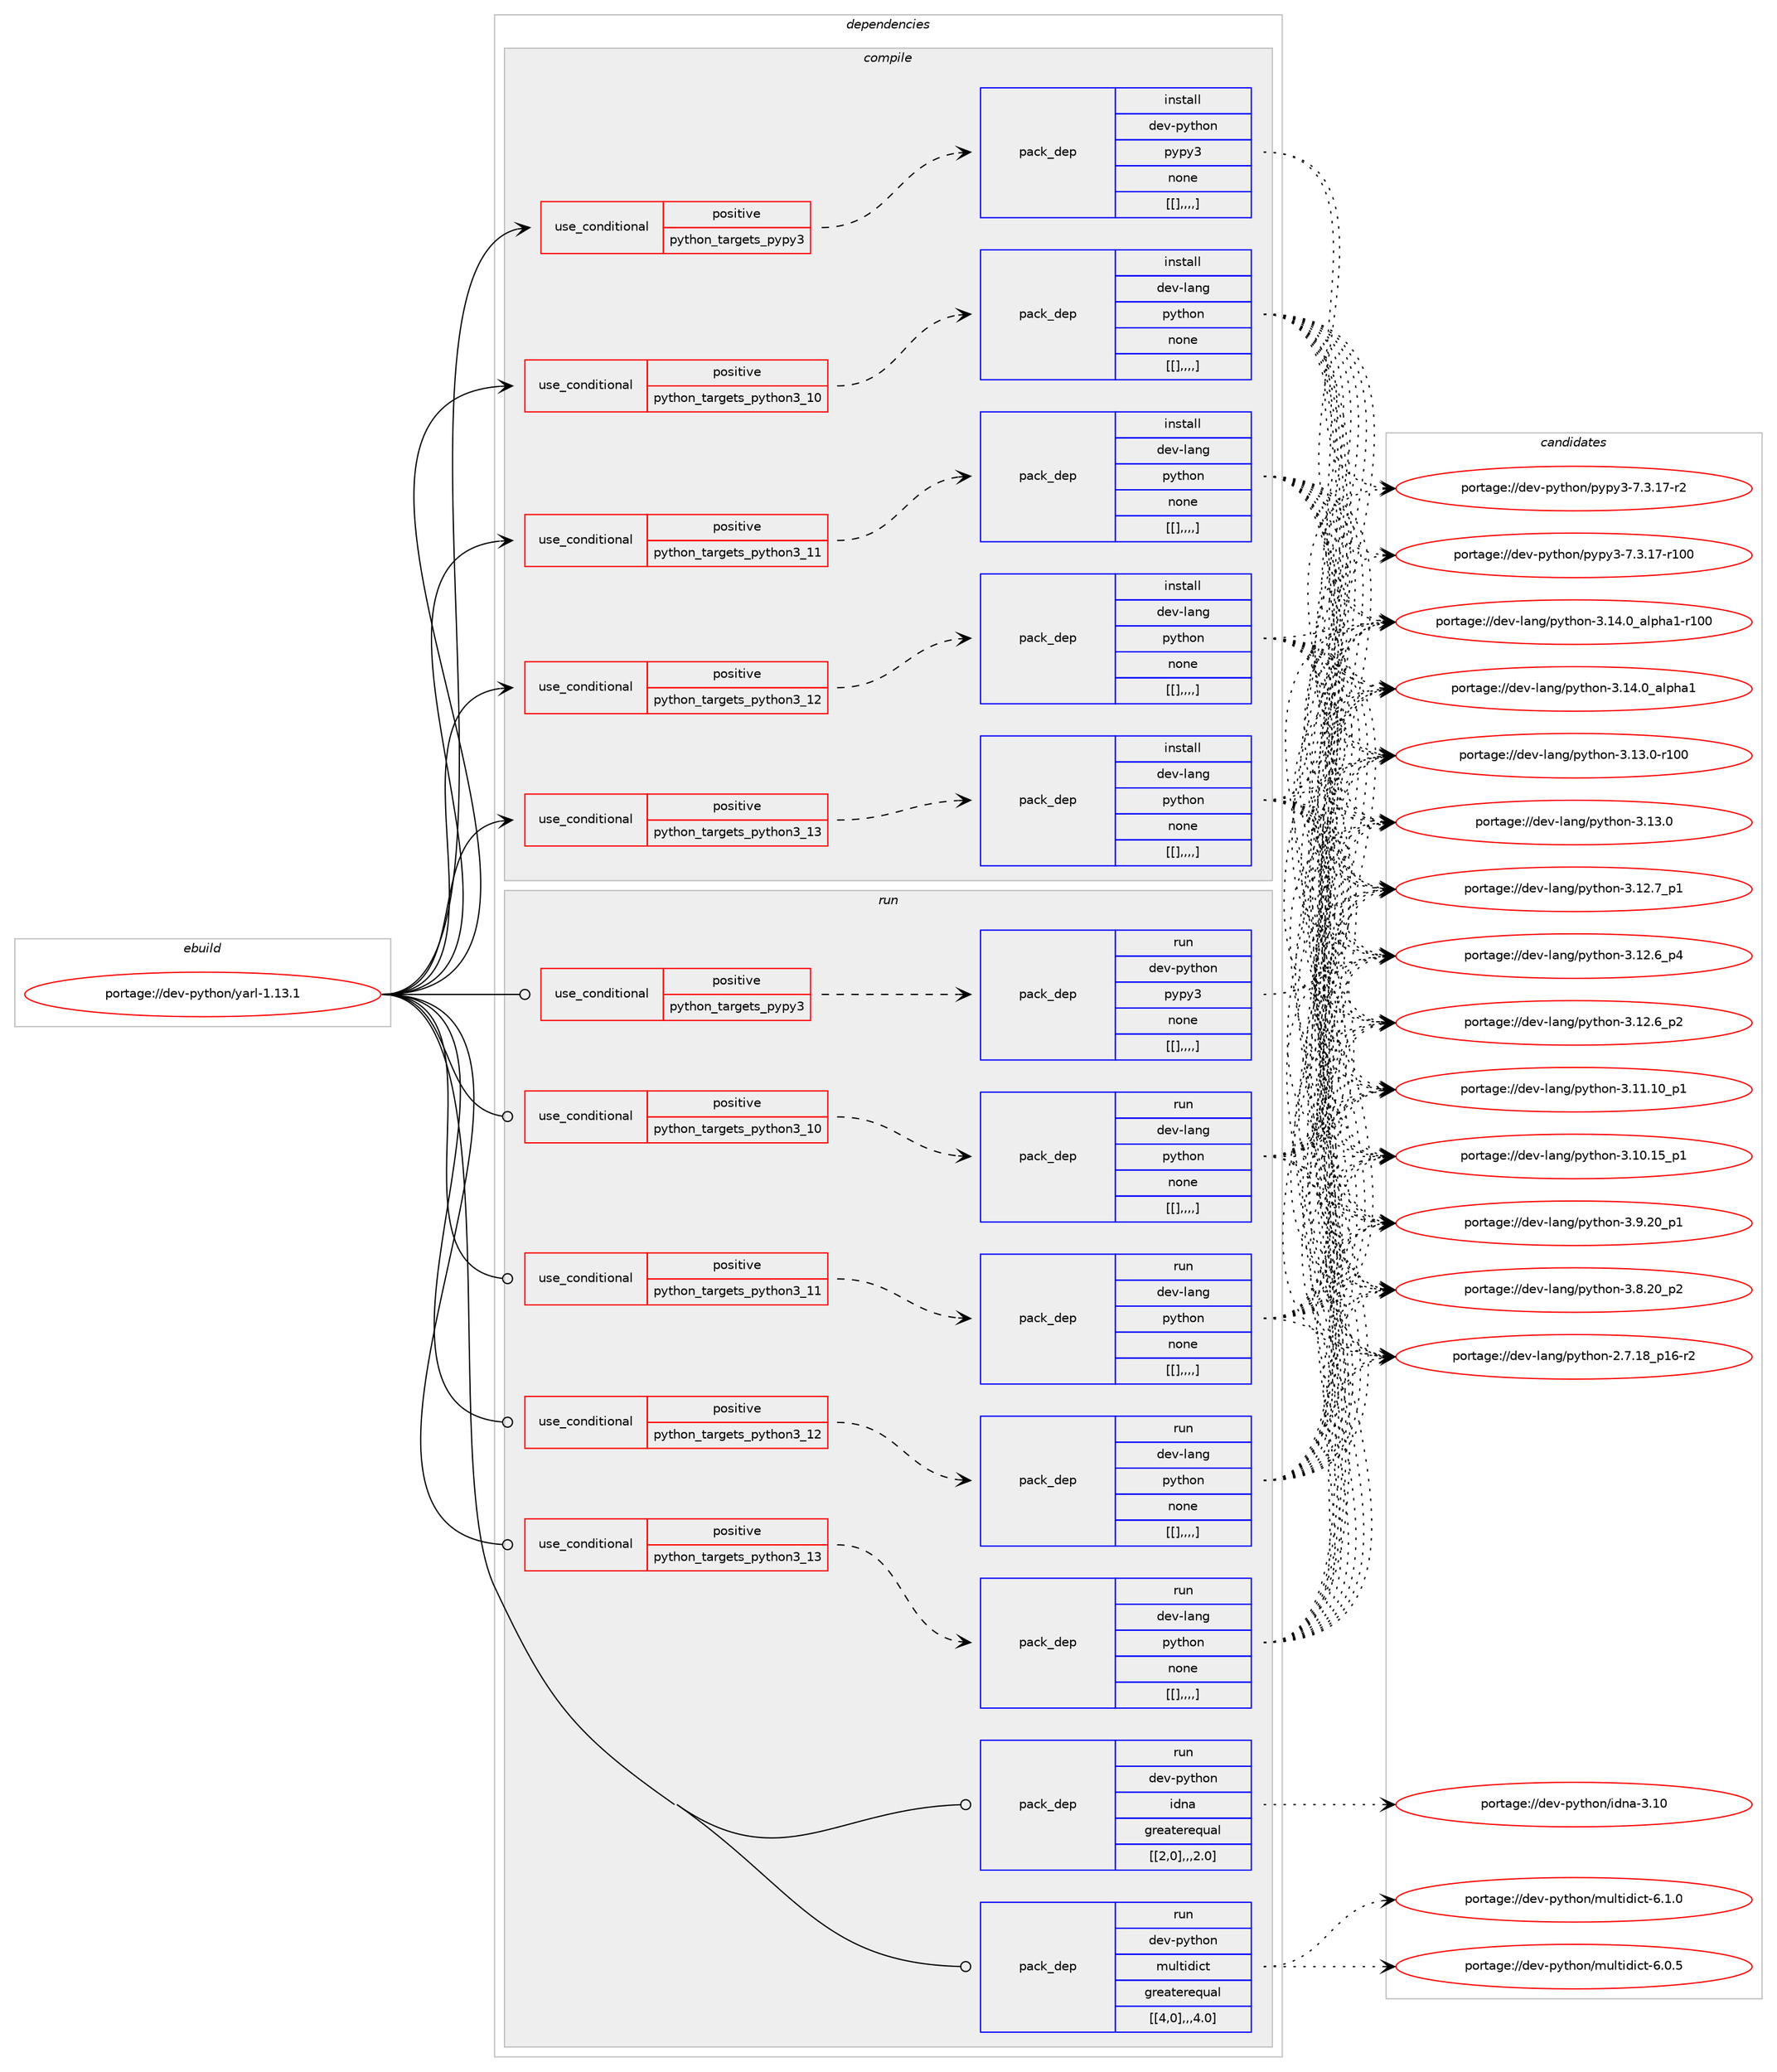 digraph prolog {

# *************
# Graph options
# *************

newrank=true;
concentrate=true;
compound=true;
graph [rankdir=LR,fontname=Helvetica,fontsize=10,ranksep=1.5];#, ranksep=2.5, nodesep=0.2];
edge  [arrowhead=vee];
node  [fontname=Helvetica,fontsize=10];

# **********
# The ebuild
# **********

subgraph cluster_leftcol {
color=gray;
label=<<i>ebuild</i>>;
id [label="portage://dev-python/yarl-1.13.1", color=red, width=4, href="../dev-python/yarl-1.13.1.svg"];
}

# ****************
# The dependencies
# ****************

subgraph cluster_midcol {
color=gray;
label=<<i>dependencies</i>>;
subgraph cluster_compile {
fillcolor="#eeeeee";
style=filled;
label=<<i>compile</i>>;
subgraph cond44411 {
dependency175422 [label=<<TABLE BORDER="0" CELLBORDER="1" CELLSPACING="0" CELLPADDING="4"><TR><TD ROWSPAN="3" CELLPADDING="10">use_conditional</TD></TR><TR><TD>positive</TD></TR><TR><TD>python_targets_pypy3</TD></TR></TABLE>>, shape=none, color=red];
subgraph pack129682 {
dependency175461 [label=<<TABLE BORDER="0" CELLBORDER="1" CELLSPACING="0" CELLPADDING="4" WIDTH="220"><TR><TD ROWSPAN="6" CELLPADDING="30">pack_dep</TD></TR><TR><TD WIDTH="110">install</TD></TR><TR><TD>dev-python</TD></TR><TR><TD>pypy3</TD></TR><TR><TD>none</TD></TR><TR><TD>[[],,,,]</TD></TR></TABLE>>, shape=none, color=blue];
}
dependency175422:e -> dependency175461:w [weight=20,style="dashed",arrowhead="vee"];
}
id:e -> dependency175422:w [weight=20,style="solid",arrowhead="vee"];
subgraph cond44459 {
dependency175512 [label=<<TABLE BORDER="0" CELLBORDER="1" CELLSPACING="0" CELLPADDING="4"><TR><TD ROWSPAN="3" CELLPADDING="10">use_conditional</TD></TR><TR><TD>positive</TD></TR><TR><TD>python_targets_python3_10</TD></TR></TABLE>>, shape=none, color=red];
subgraph pack129728 {
dependency175554 [label=<<TABLE BORDER="0" CELLBORDER="1" CELLSPACING="0" CELLPADDING="4" WIDTH="220"><TR><TD ROWSPAN="6" CELLPADDING="30">pack_dep</TD></TR><TR><TD WIDTH="110">install</TD></TR><TR><TD>dev-lang</TD></TR><TR><TD>python</TD></TR><TR><TD>none</TD></TR><TR><TD>[[],,,,]</TD></TR></TABLE>>, shape=none, color=blue];
}
dependency175512:e -> dependency175554:w [weight=20,style="dashed",arrowhead="vee"];
}
id:e -> dependency175512:w [weight=20,style="solid",arrowhead="vee"];
subgraph cond44486 {
dependency175578 [label=<<TABLE BORDER="0" CELLBORDER="1" CELLSPACING="0" CELLPADDING="4"><TR><TD ROWSPAN="3" CELLPADDING="10">use_conditional</TD></TR><TR><TD>positive</TD></TR><TR><TD>python_targets_python3_11</TD></TR></TABLE>>, shape=none, color=red];
subgraph pack129753 {
dependency175580 [label=<<TABLE BORDER="0" CELLBORDER="1" CELLSPACING="0" CELLPADDING="4" WIDTH="220"><TR><TD ROWSPAN="6" CELLPADDING="30">pack_dep</TD></TR><TR><TD WIDTH="110">install</TD></TR><TR><TD>dev-lang</TD></TR><TR><TD>python</TD></TR><TR><TD>none</TD></TR><TR><TD>[[],,,,]</TD></TR></TABLE>>, shape=none, color=blue];
}
dependency175578:e -> dependency175580:w [weight=20,style="dashed",arrowhead="vee"];
}
id:e -> dependency175578:w [weight=20,style="solid",arrowhead="vee"];
subgraph cond44494 {
dependency175616 [label=<<TABLE BORDER="0" CELLBORDER="1" CELLSPACING="0" CELLPADDING="4"><TR><TD ROWSPAN="3" CELLPADDING="10">use_conditional</TD></TR><TR><TD>positive</TD></TR><TR><TD>python_targets_python3_12</TD></TR></TABLE>>, shape=none, color=red];
subgraph pack129803 {
dependency175692 [label=<<TABLE BORDER="0" CELLBORDER="1" CELLSPACING="0" CELLPADDING="4" WIDTH="220"><TR><TD ROWSPAN="6" CELLPADDING="30">pack_dep</TD></TR><TR><TD WIDTH="110">install</TD></TR><TR><TD>dev-lang</TD></TR><TR><TD>python</TD></TR><TR><TD>none</TD></TR><TR><TD>[[],,,,]</TD></TR></TABLE>>, shape=none, color=blue];
}
dependency175616:e -> dependency175692:w [weight=20,style="dashed",arrowhead="vee"];
}
id:e -> dependency175616:w [weight=20,style="solid",arrowhead="vee"];
subgraph cond44540 {
dependency175725 [label=<<TABLE BORDER="0" CELLBORDER="1" CELLSPACING="0" CELLPADDING="4"><TR><TD ROWSPAN="3" CELLPADDING="10">use_conditional</TD></TR><TR><TD>positive</TD></TR><TR><TD>python_targets_python3_13</TD></TR></TABLE>>, shape=none, color=red];
subgraph pack129861 {
dependency175769 [label=<<TABLE BORDER="0" CELLBORDER="1" CELLSPACING="0" CELLPADDING="4" WIDTH="220"><TR><TD ROWSPAN="6" CELLPADDING="30">pack_dep</TD></TR><TR><TD WIDTH="110">install</TD></TR><TR><TD>dev-lang</TD></TR><TR><TD>python</TD></TR><TR><TD>none</TD></TR><TR><TD>[[],,,,]</TD></TR></TABLE>>, shape=none, color=blue];
}
dependency175725:e -> dependency175769:w [weight=20,style="dashed",arrowhead="vee"];
}
id:e -> dependency175725:w [weight=20,style="solid",arrowhead="vee"];
}
subgraph cluster_compileandrun {
fillcolor="#eeeeee";
style=filled;
label=<<i>compile and run</i>>;
}
subgraph cluster_run {
fillcolor="#eeeeee";
style=filled;
label=<<i>run</i>>;
subgraph cond44576 {
dependency175808 [label=<<TABLE BORDER="0" CELLBORDER="1" CELLSPACING="0" CELLPADDING="4"><TR><TD ROWSPAN="3" CELLPADDING="10">use_conditional</TD></TR><TR><TD>positive</TD></TR><TR><TD>python_targets_pypy3</TD></TR></TABLE>>, shape=none, color=red];
subgraph pack129899 {
dependency175956 [label=<<TABLE BORDER="0" CELLBORDER="1" CELLSPACING="0" CELLPADDING="4" WIDTH="220"><TR><TD ROWSPAN="6" CELLPADDING="30">pack_dep</TD></TR><TR><TD WIDTH="110">run</TD></TR><TR><TD>dev-python</TD></TR><TR><TD>pypy3</TD></TR><TR><TD>none</TD></TR><TR><TD>[[],,,,]</TD></TR></TABLE>>, shape=none, color=blue];
}
dependency175808:e -> dependency175956:w [weight=20,style="dashed",arrowhead="vee"];
}
id:e -> dependency175808:w [weight=20,style="solid",arrowhead="odot"];
subgraph cond44653 {
dependency175960 [label=<<TABLE BORDER="0" CELLBORDER="1" CELLSPACING="0" CELLPADDING="4"><TR><TD ROWSPAN="3" CELLPADDING="10">use_conditional</TD></TR><TR><TD>positive</TD></TR><TR><TD>python_targets_python3_10</TD></TR></TABLE>>, shape=none, color=red];
subgraph pack129961 {
dependency175966 [label=<<TABLE BORDER="0" CELLBORDER="1" CELLSPACING="0" CELLPADDING="4" WIDTH="220"><TR><TD ROWSPAN="6" CELLPADDING="30">pack_dep</TD></TR><TR><TD WIDTH="110">run</TD></TR><TR><TD>dev-lang</TD></TR><TR><TD>python</TD></TR><TR><TD>none</TD></TR><TR><TD>[[],,,,]</TD></TR></TABLE>>, shape=none, color=blue];
}
dependency175960:e -> dependency175966:w [weight=20,style="dashed",arrowhead="vee"];
}
id:e -> dependency175960:w [weight=20,style="solid",arrowhead="odot"];
subgraph cond44667 {
dependency175992 [label=<<TABLE BORDER="0" CELLBORDER="1" CELLSPACING="0" CELLPADDING="4"><TR><TD ROWSPAN="3" CELLPADDING="10">use_conditional</TD></TR><TR><TD>positive</TD></TR><TR><TD>python_targets_python3_11</TD></TR></TABLE>>, shape=none, color=red];
subgraph pack129991 {
dependency176016 [label=<<TABLE BORDER="0" CELLBORDER="1" CELLSPACING="0" CELLPADDING="4" WIDTH="220"><TR><TD ROWSPAN="6" CELLPADDING="30">pack_dep</TD></TR><TR><TD WIDTH="110">run</TD></TR><TR><TD>dev-lang</TD></TR><TR><TD>python</TD></TR><TR><TD>none</TD></TR><TR><TD>[[],,,,]</TD></TR></TABLE>>, shape=none, color=blue];
}
dependency175992:e -> dependency176016:w [weight=20,style="dashed",arrowhead="vee"];
}
id:e -> dependency175992:w [weight=20,style="solid",arrowhead="odot"];
subgraph cond44710 {
dependency176108 [label=<<TABLE BORDER="0" CELLBORDER="1" CELLSPACING="0" CELLPADDING="4"><TR><TD ROWSPAN="3" CELLPADDING="10">use_conditional</TD></TR><TR><TD>positive</TD></TR><TR><TD>python_targets_python3_12</TD></TR></TABLE>>, shape=none, color=red];
subgraph pack130063 {
dependency176126 [label=<<TABLE BORDER="0" CELLBORDER="1" CELLSPACING="0" CELLPADDING="4" WIDTH="220"><TR><TD ROWSPAN="6" CELLPADDING="30">pack_dep</TD></TR><TR><TD WIDTH="110">run</TD></TR><TR><TD>dev-lang</TD></TR><TR><TD>python</TD></TR><TR><TD>none</TD></TR><TR><TD>[[],,,,]</TD></TR></TABLE>>, shape=none, color=blue];
}
dependency176108:e -> dependency176126:w [weight=20,style="dashed",arrowhead="vee"];
}
id:e -> dependency176108:w [weight=20,style="solid",arrowhead="odot"];
subgraph cond44726 {
dependency176135 [label=<<TABLE BORDER="0" CELLBORDER="1" CELLSPACING="0" CELLPADDING="4"><TR><TD ROWSPAN="3" CELLPADDING="10">use_conditional</TD></TR><TR><TD>positive</TD></TR><TR><TD>python_targets_python3_13</TD></TR></TABLE>>, shape=none, color=red];
subgraph pack130080 {
dependency176172 [label=<<TABLE BORDER="0" CELLBORDER="1" CELLSPACING="0" CELLPADDING="4" WIDTH="220"><TR><TD ROWSPAN="6" CELLPADDING="30">pack_dep</TD></TR><TR><TD WIDTH="110">run</TD></TR><TR><TD>dev-lang</TD></TR><TR><TD>python</TD></TR><TR><TD>none</TD></TR><TR><TD>[[],,,,]</TD></TR></TABLE>>, shape=none, color=blue];
}
dependency176135:e -> dependency176172:w [weight=20,style="dashed",arrowhead="vee"];
}
id:e -> dependency176135:w [weight=20,style="solid",arrowhead="odot"];
subgraph pack130106 {
dependency176225 [label=<<TABLE BORDER="0" CELLBORDER="1" CELLSPACING="0" CELLPADDING="4" WIDTH="220"><TR><TD ROWSPAN="6" CELLPADDING="30">pack_dep</TD></TR><TR><TD WIDTH="110">run</TD></TR><TR><TD>dev-python</TD></TR><TR><TD>idna</TD></TR><TR><TD>greaterequal</TD></TR><TR><TD>[[2,0],,,2.0]</TD></TR></TABLE>>, shape=none, color=blue];
}
id:e -> dependency176225:w [weight=20,style="solid",arrowhead="odot"];
subgraph pack130149 {
dependency176247 [label=<<TABLE BORDER="0" CELLBORDER="1" CELLSPACING="0" CELLPADDING="4" WIDTH="220"><TR><TD ROWSPAN="6" CELLPADDING="30">pack_dep</TD></TR><TR><TD WIDTH="110">run</TD></TR><TR><TD>dev-python</TD></TR><TR><TD>multidict</TD></TR><TR><TD>greaterequal</TD></TR><TR><TD>[[4,0],,,4.0]</TD></TR></TABLE>>, shape=none, color=blue];
}
id:e -> dependency176247:w [weight=20,style="solid",arrowhead="odot"];
}
}

# **************
# The candidates
# **************

subgraph cluster_choices {
rank=same;
color=gray;
label=<<i>candidates</i>>;

subgraph choice129882 {
color=black;
nodesep=1;
choice100101118451121211161041111104711212111212151455546514649554511450 [label="portage://dev-python/pypy3-7.3.17-r2", color=red, width=4,href="../dev-python/pypy3-7.3.17-r2.svg"];
choice1001011184511212111610411111047112121112121514555465146495545114494848 [label="portage://dev-python/pypy3-7.3.17-r100", color=red, width=4,href="../dev-python/pypy3-7.3.17-r100.svg"];
dependency175461:e -> choice100101118451121211161041111104711212111212151455546514649554511450:w [style=dotted,weight="100"];
dependency175461:e -> choice1001011184511212111610411111047112121112121514555465146495545114494848:w [style=dotted,weight="100"];
}
subgraph choice129884 {
color=black;
nodesep=1;
choice100101118451089711010347112121116104111110455146495246489597108112104974945114494848 [label="portage://dev-lang/python-3.14.0_alpha1-r100", color=red, width=4,href="../dev-lang/python-3.14.0_alpha1-r100.svg"];
choice1001011184510897110103471121211161041111104551464952464895971081121049749 [label="portage://dev-lang/python-3.14.0_alpha1", color=red, width=4,href="../dev-lang/python-3.14.0_alpha1.svg"];
choice1001011184510897110103471121211161041111104551464951464845114494848 [label="portage://dev-lang/python-3.13.0-r100", color=red, width=4,href="../dev-lang/python-3.13.0-r100.svg"];
choice10010111845108971101034711212111610411111045514649514648 [label="portage://dev-lang/python-3.13.0", color=red, width=4,href="../dev-lang/python-3.13.0.svg"];
choice100101118451089711010347112121116104111110455146495046559511249 [label="portage://dev-lang/python-3.12.7_p1", color=red, width=4,href="../dev-lang/python-3.12.7_p1.svg"];
choice100101118451089711010347112121116104111110455146495046549511252 [label="portage://dev-lang/python-3.12.6_p4", color=red, width=4,href="../dev-lang/python-3.12.6_p4.svg"];
choice100101118451089711010347112121116104111110455146495046549511250 [label="portage://dev-lang/python-3.12.6_p2", color=red, width=4,href="../dev-lang/python-3.12.6_p2.svg"];
choice10010111845108971101034711212111610411111045514649494649489511249 [label="portage://dev-lang/python-3.11.10_p1", color=red, width=4,href="../dev-lang/python-3.11.10_p1.svg"];
choice10010111845108971101034711212111610411111045514649484649539511249 [label="portage://dev-lang/python-3.10.15_p1", color=red, width=4,href="../dev-lang/python-3.10.15_p1.svg"];
choice100101118451089711010347112121116104111110455146574650489511249 [label="portage://dev-lang/python-3.9.20_p1", color=red, width=4,href="../dev-lang/python-3.9.20_p1.svg"];
choice100101118451089711010347112121116104111110455146564650489511250 [label="portage://dev-lang/python-3.8.20_p2", color=red, width=4,href="../dev-lang/python-3.8.20_p2.svg"];
choice100101118451089711010347112121116104111110455046554649569511249544511450 [label="portage://dev-lang/python-2.7.18_p16-r2", color=red, width=4,href="../dev-lang/python-2.7.18_p16-r2.svg"];
dependency175554:e -> choice100101118451089711010347112121116104111110455146495246489597108112104974945114494848:w [style=dotted,weight="100"];
dependency175554:e -> choice1001011184510897110103471121211161041111104551464952464895971081121049749:w [style=dotted,weight="100"];
dependency175554:e -> choice1001011184510897110103471121211161041111104551464951464845114494848:w [style=dotted,weight="100"];
dependency175554:e -> choice10010111845108971101034711212111610411111045514649514648:w [style=dotted,weight="100"];
dependency175554:e -> choice100101118451089711010347112121116104111110455146495046559511249:w [style=dotted,weight="100"];
dependency175554:e -> choice100101118451089711010347112121116104111110455146495046549511252:w [style=dotted,weight="100"];
dependency175554:e -> choice100101118451089711010347112121116104111110455146495046549511250:w [style=dotted,weight="100"];
dependency175554:e -> choice10010111845108971101034711212111610411111045514649494649489511249:w [style=dotted,weight="100"];
dependency175554:e -> choice10010111845108971101034711212111610411111045514649484649539511249:w [style=dotted,weight="100"];
dependency175554:e -> choice100101118451089711010347112121116104111110455146574650489511249:w [style=dotted,weight="100"];
dependency175554:e -> choice100101118451089711010347112121116104111110455146564650489511250:w [style=dotted,weight="100"];
dependency175554:e -> choice100101118451089711010347112121116104111110455046554649569511249544511450:w [style=dotted,weight="100"];
}
subgraph choice129901 {
color=black;
nodesep=1;
choice100101118451089711010347112121116104111110455146495246489597108112104974945114494848 [label="portage://dev-lang/python-3.14.0_alpha1-r100", color=red, width=4,href="../dev-lang/python-3.14.0_alpha1-r100.svg"];
choice1001011184510897110103471121211161041111104551464952464895971081121049749 [label="portage://dev-lang/python-3.14.0_alpha1", color=red, width=4,href="../dev-lang/python-3.14.0_alpha1.svg"];
choice1001011184510897110103471121211161041111104551464951464845114494848 [label="portage://dev-lang/python-3.13.0-r100", color=red, width=4,href="../dev-lang/python-3.13.0-r100.svg"];
choice10010111845108971101034711212111610411111045514649514648 [label="portage://dev-lang/python-3.13.0", color=red, width=4,href="../dev-lang/python-3.13.0.svg"];
choice100101118451089711010347112121116104111110455146495046559511249 [label="portage://dev-lang/python-3.12.7_p1", color=red, width=4,href="../dev-lang/python-3.12.7_p1.svg"];
choice100101118451089711010347112121116104111110455146495046549511252 [label="portage://dev-lang/python-3.12.6_p4", color=red, width=4,href="../dev-lang/python-3.12.6_p4.svg"];
choice100101118451089711010347112121116104111110455146495046549511250 [label="portage://dev-lang/python-3.12.6_p2", color=red, width=4,href="../dev-lang/python-3.12.6_p2.svg"];
choice10010111845108971101034711212111610411111045514649494649489511249 [label="portage://dev-lang/python-3.11.10_p1", color=red, width=4,href="../dev-lang/python-3.11.10_p1.svg"];
choice10010111845108971101034711212111610411111045514649484649539511249 [label="portage://dev-lang/python-3.10.15_p1", color=red, width=4,href="../dev-lang/python-3.10.15_p1.svg"];
choice100101118451089711010347112121116104111110455146574650489511249 [label="portage://dev-lang/python-3.9.20_p1", color=red, width=4,href="../dev-lang/python-3.9.20_p1.svg"];
choice100101118451089711010347112121116104111110455146564650489511250 [label="portage://dev-lang/python-3.8.20_p2", color=red, width=4,href="../dev-lang/python-3.8.20_p2.svg"];
choice100101118451089711010347112121116104111110455046554649569511249544511450 [label="portage://dev-lang/python-2.7.18_p16-r2", color=red, width=4,href="../dev-lang/python-2.7.18_p16-r2.svg"];
dependency175580:e -> choice100101118451089711010347112121116104111110455146495246489597108112104974945114494848:w [style=dotted,weight="100"];
dependency175580:e -> choice1001011184510897110103471121211161041111104551464952464895971081121049749:w [style=dotted,weight="100"];
dependency175580:e -> choice1001011184510897110103471121211161041111104551464951464845114494848:w [style=dotted,weight="100"];
dependency175580:e -> choice10010111845108971101034711212111610411111045514649514648:w [style=dotted,weight="100"];
dependency175580:e -> choice100101118451089711010347112121116104111110455146495046559511249:w [style=dotted,weight="100"];
dependency175580:e -> choice100101118451089711010347112121116104111110455146495046549511252:w [style=dotted,weight="100"];
dependency175580:e -> choice100101118451089711010347112121116104111110455146495046549511250:w [style=dotted,weight="100"];
dependency175580:e -> choice10010111845108971101034711212111610411111045514649494649489511249:w [style=dotted,weight="100"];
dependency175580:e -> choice10010111845108971101034711212111610411111045514649484649539511249:w [style=dotted,weight="100"];
dependency175580:e -> choice100101118451089711010347112121116104111110455146574650489511249:w [style=dotted,weight="100"];
dependency175580:e -> choice100101118451089711010347112121116104111110455146564650489511250:w [style=dotted,weight="100"];
dependency175580:e -> choice100101118451089711010347112121116104111110455046554649569511249544511450:w [style=dotted,weight="100"];
}
subgraph choice129962 {
color=black;
nodesep=1;
choice100101118451089711010347112121116104111110455146495246489597108112104974945114494848 [label="portage://dev-lang/python-3.14.0_alpha1-r100", color=red, width=4,href="../dev-lang/python-3.14.0_alpha1-r100.svg"];
choice1001011184510897110103471121211161041111104551464952464895971081121049749 [label="portage://dev-lang/python-3.14.0_alpha1", color=red, width=4,href="../dev-lang/python-3.14.0_alpha1.svg"];
choice1001011184510897110103471121211161041111104551464951464845114494848 [label="portage://dev-lang/python-3.13.0-r100", color=red, width=4,href="../dev-lang/python-3.13.0-r100.svg"];
choice10010111845108971101034711212111610411111045514649514648 [label="portage://dev-lang/python-3.13.0", color=red, width=4,href="../dev-lang/python-3.13.0.svg"];
choice100101118451089711010347112121116104111110455146495046559511249 [label="portage://dev-lang/python-3.12.7_p1", color=red, width=4,href="../dev-lang/python-3.12.7_p1.svg"];
choice100101118451089711010347112121116104111110455146495046549511252 [label="portage://dev-lang/python-3.12.6_p4", color=red, width=4,href="../dev-lang/python-3.12.6_p4.svg"];
choice100101118451089711010347112121116104111110455146495046549511250 [label="portage://dev-lang/python-3.12.6_p2", color=red, width=4,href="../dev-lang/python-3.12.6_p2.svg"];
choice10010111845108971101034711212111610411111045514649494649489511249 [label="portage://dev-lang/python-3.11.10_p1", color=red, width=4,href="../dev-lang/python-3.11.10_p1.svg"];
choice10010111845108971101034711212111610411111045514649484649539511249 [label="portage://dev-lang/python-3.10.15_p1", color=red, width=4,href="../dev-lang/python-3.10.15_p1.svg"];
choice100101118451089711010347112121116104111110455146574650489511249 [label="portage://dev-lang/python-3.9.20_p1", color=red, width=4,href="../dev-lang/python-3.9.20_p1.svg"];
choice100101118451089711010347112121116104111110455146564650489511250 [label="portage://dev-lang/python-3.8.20_p2", color=red, width=4,href="../dev-lang/python-3.8.20_p2.svg"];
choice100101118451089711010347112121116104111110455046554649569511249544511450 [label="portage://dev-lang/python-2.7.18_p16-r2", color=red, width=4,href="../dev-lang/python-2.7.18_p16-r2.svg"];
dependency175692:e -> choice100101118451089711010347112121116104111110455146495246489597108112104974945114494848:w [style=dotted,weight="100"];
dependency175692:e -> choice1001011184510897110103471121211161041111104551464952464895971081121049749:w [style=dotted,weight="100"];
dependency175692:e -> choice1001011184510897110103471121211161041111104551464951464845114494848:w [style=dotted,weight="100"];
dependency175692:e -> choice10010111845108971101034711212111610411111045514649514648:w [style=dotted,weight="100"];
dependency175692:e -> choice100101118451089711010347112121116104111110455146495046559511249:w [style=dotted,weight="100"];
dependency175692:e -> choice100101118451089711010347112121116104111110455146495046549511252:w [style=dotted,weight="100"];
dependency175692:e -> choice100101118451089711010347112121116104111110455146495046549511250:w [style=dotted,weight="100"];
dependency175692:e -> choice10010111845108971101034711212111610411111045514649494649489511249:w [style=dotted,weight="100"];
dependency175692:e -> choice10010111845108971101034711212111610411111045514649484649539511249:w [style=dotted,weight="100"];
dependency175692:e -> choice100101118451089711010347112121116104111110455146574650489511249:w [style=dotted,weight="100"];
dependency175692:e -> choice100101118451089711010347112121116104111110455146564650489511250:w [style=dotted,weight="100"];
dependency175692:e -> choice100101118451089711010347112121116104111110455046554649569511249544511450:w [style=dotted,weight="100"];
}
subgraph choice130001 {
color=black;
nodesep=1;
choice100101118451089711010347112121116104111110455146495246489597108112104974945114494848 [label="portage://dev-lang/python-3.14.0_alpha1-r100", color=red, width=4,href="../dev-lang/python-3.14.0_alpha1-r100.svg"];
choice1001011184510897110103471121211161041111104551464952464895971081121049749 [label="portage://dev-lang/python-3.14.0_alpha1", color=red, width=4,href="../dev-lang/python-3.14.0_alpha1.svg"];
choice1001011184510897110103471121211161041111104551464951464845114494848 [label="portage://dev-lang/python-3.13.0-r100", color=red, width=4,href="../dev-lang/python-3.13.0-r100.svg"];
choice10010111845108971101034711212111610411111045514649514648 [label="portage://dev-lang/python-3.13.0", color=red, width=4,href="../dev-lang/python-3.13.0.svg"];
choice100101118451089711010347112121116104111110455146495046559511249 [label="portage://dev-lang/python-3.12.7_p1", color=red, width=4,href="../dev-lang/python-3.12.7_p1.svg"];
choice100101118451089711010347112121116104111110455146495046549511252 [label="portage://dev-lang/python-3.12.6_p4", color=red, width=4,href="../dev-lang/python-3.12.6_p4.svg"];
choice100101118451089711010347112121116104111110455146495046549511250 [label="portage://dev-lang/python-3.12.6_p2", color=red, width=4,href="../dev-lang/python-3.12.6_p2.svg"];
choice10010111845108971101034711212111610411111045514649494649489511249 [label="portage://dev-lang/python-3.11.10_p1", color=red, width=4,href="../dev-lang/python-3.11.10_p1.svg"];
choice10010111845108971101034711212111610411111045514649484649539511249 [label="portage://dev-lang/python-3.10.15_p1", color=red, width=4,href="../dev-lang/python-3.10.15_p1.svg"];
choice100101118451089711010347112121116104111110455146574650489511249 [label="portage://dev-lang/python-3.9.20_p1", color=red, width=4,href="../dev-lang/python-3.9.20_p1.svg"];
choice100101118451089711010347112121116104111110455146564650489511250 [label="portage://dev-lang/python-3.8.20_p2", color=red, width=4,href="../dev-lang/python-3.8.20_p2.svg"];
choice100101118451089711010347112121116104111110455046554649569511249544511450 [label="portage://dev-lang/python-2.7.18_p16-r2", color=red, width=4,href="../dev-lang/python-2.7.18_p16-r2.svg"];
dependency175769:e -> choice100101118451089711010347112121116104111110455146495246489597108112104974945114494848:w [style=dotted,weight="100"];
dependency175769:e -> choice1001011184510897110103471121211161041111104551464952464895971081121049749:w [style=dotted,weight="100"];
dependency175769:e -> choice1001011184510897110103471121211161041111104551464951464845114494848:w [style=dotted,weight="100"];
dependency175769:e -> choice10010111845108971101034711212111610411111045514649514648:w [style=dotted,weight="100"];
dependency175769:e -> choice100101118451089711010347112121116104111110455146495046559511249:w [style=dotted,weight="100"];
dependency175769:e -> choice100101118451089711010347112121116104111110455146495046549511252:w [style=dotted,weight="100"];
dependency175769:e -> choice100101118451089711010347112121116104111110455146495046549511250:w [style=dotted,weight="100"];
dependency175769:e -> choice10010111845108971101034711212111610411111045514649494649489511249:w [style=dotted,weight="100"];
dependency175769:e -> choice10010111845108971101034711212111610411111045514649484649539511249:w [style=dotted,weight="100"];
dependency175769:e -> choice100101118451089711010347112121116104111110455146574650489511249:w [style=dotted,weight="100"];
dependency175769:e -> choice100101118451089711010347112121116104111110455146564650489511250:w [style=dotted,weight="100"];
dependency175769:e -> choice100101118451089711010347112121116104111110455046554649569511249544511450:w [style=dotted,weight="100"];
}
subgraph choice130013 {
color=black;
nodesep=1;
choice100101118451121211161041111104711212111212151455546514649554511450 [label="portage://dev-python/pypy3-7.3.17-r2", color=red, width=4,href="../dev-python/pypy3-7.3.17-r2.svg"];
choice1001011184511212111610411111047112121112121514555465146495545114494848 [label="portage://dev-python/pypy3-7.3.17-r100", color=red, width=4,href="../dev-python/pypy3-7.3.17-r100.svg"];
dependency175956:e -> choice100101118451121211161041111104711212111212151455546514649554511450:w [style=dotted,weight="100"];
dependency175956:e -> choice1001011184511212111610411111047112121112121514555465146495545114494848:w [style=dotted,weight="100"];
}
subgraph choice130017 {
color=black;
nodesep=1;
choice100101118451089711010347112121116104111110455146495246489597108112104974945114494848 [label="portage://dev-lang/python-3.14.0_alpha1-r100", color=red, width=4,href="../dev-lang/python-3.14.0_alpha1-r100.svg"];
choice1001011184510897110103471121211161041111104551464952464895971081121049749 [label="portage://dev-lang/python-3.14.0_alpha1", color=red, width=4,href="../dev-lang/python-3.14.0_alpha1.svg"];
choice1001011184510897110103471121211161041111104551464951464845114494848 [label="portage://dev-lang/python-3.13.0-r100", color=red, width=4,href="../dev-lang/python-3.13.0-r100.svg"];
choice10010111845108971101034711212111610411111045514649514648 [label="portage://dev-lang/python-3.13.0", color=red, width=4,href="../dev-lang/python-3.13.0.svg"];
choice100101118451089711010347112121116104111110455146495046559511249 [label="portage://dev-lang/python-3.12.7_p1", color=red, width=4,href="../dev-lang/python-3.12.7_p1.svg"];
choice100101118451089711010347112121116104111110455146495046549511252 [label="portage://dev-lang/python-3.12.6_p4", color=red, width=4,href="../dev-lang/python-3.12.6_p4.svg"];
choice100101118451089711010347112121116104111110455146495046549511250 [label="portage://dev-lang/python-3.12.6_p2", color=red, width=4,href="../dev-lang/python-3.12.6_p2.svg"];
choice10010111845108971101034711212111610411111045514649494649489511249 [label="portage://dev-lang/python-3.11.10_p1", color=red, width=4,href="../dev-lang/python-3.11.10_p1.svg"];
choice10010111845108971101034711212111610411111045514649484649539511249 [label="portage://dev-lang/python-3.10.15_p1", color=red, width=4,href="../dev-lang/python-3.10.15_p1.svg"];
choice100101118451089711010347112121116104111110455146574650489511249 [label="portage://dev-lang/python-3.9.20_p1", color=red, width=4,href="../dev-lang/python-3.9.20_p1.svg"];
choice100101118451089711010347112121116104111110455146564650489511250 [label="portage://dev-lang/python-3.8.20_p2", color=red, width=4,href="../dev-lang/python-3.8.20_p2.svg"];
choice100101118451089711010347112121116104111110455046554649569511249544511450 [label="portage://dev-lang/python-2.7.18_p16-r2", color=red, width=4,href="../dev-lang/python-2.7.18_p16-r2.svg"];
dependency175966:e -> choice100101118451089711010347112121116104111110455146495246489597108112104974945114494848:w [style=dotted,weight="100"];
dependency175966:e -> choice1001011184510897110103471121211161041111104551464952464895971081121049749:w [style=dotted,weight="100"];
dependency175966:e -> choice1001011184510897110103471121211161041111104551464951464845114494848:w [style=dotted,weight="100"];
dependency175966:e -> choice10010111845108971101034711212111610411111045514649514648:w [style=dotted,weight="100"];
dependency175966:e -> choice100101118451089711010347112121116104111110455146495046559511249:w [style=dotted,weight="100"];
dependency175966:e -> choice100101118451089711010347112121116104111110455146495046549511252:w [style=dotted,weight="100"];
dependency175966:e -> choice100101118451089711010347112121116104111110455146495046549511250:w [style=dotted,weight="100"];
dependency175966:e -> choice10010111845108971101034711212111610411111045514649494649489511249:w [style=dotted,weight="100"];
dependency175966:e -> choice10010111845108971101034711212111610411111045514649484649539511249:w [style=dotted,weight="100"];
dependency175966:e -> choice100101118451089711010347112121116104111110455146574650489511249:w [style=dotted,weight="100"];
dependency175966:e -> choice100101118451089711010347112121116104111110455146564650489511250:w [style=dotted,weight="100"];
dependency175966:e -> choice100101118451089711010347112121116104111110455046554649569511249544511450:w [style=dotted,weight="100"];
}
subgraph choice130046 {
color=black;
nodesep=1;
choice100101118451089711010347112121116104111110455146495246489597108112104974945114494848 [label="portage://dev-lang/python-3.14.0_alpha1-r100", color=red, width=4,href="../dev-lang/python-3.14.0_alpha1-r100.svg"];
choice1001011184510897110103471121211161041111104551464952464895971081121049749 [label="portage://dev-lang/python-3.14.0_alpha1", color=red, width=4,href="../dev-lang/python-3.14.0_alpha1.svg"];
choice1001011184510897110103471121211161041111104551464951464845114494848 [label="portage://dev-lang/python-3.13.0-r100", color=red, width=4,href="../dev-lang/python-3.13.0-r100.svg"];
choice10010111845108971101034711212111610411111045514649514648 [label="portage://dev-lang/python-3.13.0", color=red, width=4,href="../dev-lang/python-3.13.0.svg"];
choice100101118451089711010347112121116104111110455146495046559511249 [label="portage://dev-lang/python-3.12.7_p1", color=red, width=4,href="../dev-lang/python-3.12.7_p1.svg"];
choice100101118451089711010347112121116104111110455146495046549511252 [label="portage://dev-lang/python-3.12.6_p4", color=red, width=4,href="../dev-lang/python-3.12.6_p4.svg"];
choice100101118451089711010347112121116104111110455146495046549511250 [label="portage://dev-lang/python-3.12.6_p2", color=red, width=4,href="../dev-lang/python-3.12.6_p2.svg"];
choice10010111845108971101034711212111610411111045514649494649489511249 [label="portage://dev-lang/python-3.11.10_p1", color=red, width=4,href="../dev-lang/python-3.11.10_p1.svg"];
choice10010111845108971101034711212111610411111045514649484649539511249 [label="portage://dev-lang/python-3.10.15_p1", color=red, width=4,href="../dev-lang/python-3.10.15_p1.svg"];
choice100101118451089711010347112121116104111110455146574650489511249 [label="portage://dev-lang/python-3.9.20_p1", color=red, width=4,href="../dev-lang/python-3.9.20_p1.svg"];
choice100101118451089711010347112121116104111110455146564650489511250 [label="portage://dev-lang/python-3.8.20_p2", color=red, width=4,href="../dev-lang/python-3.8.20_p2.svg"];
choice100101118451089711010347112121116104111110455046554649569511249544511450 [label="portage://dev-lang/python-2.7.18_p16-r2", color=red, width=4,href="../dev-lang/python-2.7.18_p16-r2.svg"];
dependency176016:e -> choice100101118451089711010347112121116104111110455146495246489597108112104974945114494848:w [style=dotted,weight="100"];
dependency176016:e -> choice1001011184510897110103471121211161041111104551464952464895971081121049749:w [style=dotted,weight="100"];
dependency176016:e -> choice1001011184510897110103471121211161041111104551464951464845114494848:w [style=dotted,weight="100"];
dependency176016:e -> choice10010111845108971101034711212111610411111045514649514648:w [style=dotted,weight="100"];
dependency176016:e -> choice100101118451089711010347112121116104111110455146495046559511249:w [style=dotted,weight="100"];
dependency176016:e -> choice100101118451089711010347112121116104111110455146495046549511252:w [style=dotted,weight="100"];
dependency176016:e -> choice100101118451089711010347112121116104111110455146495046549511250:w [style=dotted,weight="100"];
dependency176016:e -> choice10010111845108971101034711212111610411111045514649494649489511249:w [style=dotted,weight="100"];
dependency176016:e -> choice10010111845108971101034711212111610411111045514649484649539511249:w [style=dotted,weight="100"];
dependency176016:e -> choice100101118451089711010347112121116104111110455146574650489511249:w [style=dotted,weight="100"];
dependency176016:e -> choice100101118451089711010347112121116104111110455146564650489511250:w [style=dotted,weight="100"];
dependency176016:e -> choice100101118451089711010347112121116104111110455046554649569511249544511450:w [style=dotted,weight="100"];
}
subgraph choice130060 {
color=black;
nodesep=1;
choice100101118451089711010347112121116104111110455146495246489597108112104974945114494848 [label="portage://dev-lang/python-3.14.0_alpha1-r100", color=red, width=4,href="../dev-lang/python-3.14.0_alpha1-r100.svg"];
choice1001011184510897110103471121211161041111104551464952464895971081121049749 [label="portage://dev-lang/python-3.14.0_alpha1", color=red, width=4,href="../dev-lang/python-3.14.0_alpha1.svg"];
choice1001011184510897110103471121211161041111104551464951464845114494848 [label="portage://dev-lang/python-3.13.0-r100", color=red, width=4,href="../dev-lang/python-3.13.0-r100.svg"];
choice10010111845108971101034711212111610411111045514649514648 [label="portage://dev-lang/python-3.13.0", color=red, width=4,href="../dev-lang/python-3.13.0.svg"];
choice100101118451089711010347112121116104111110455146495046559511249 [label="portage://dev-lang/python-3.12.7_p1", color=red, width=4,href="../dev-lang/python-3.12.7_p1.svg"];
choice100101118451089711010347112121116104111110455146495046549511252 [label="portage://dev-lang/python-3.12.6_p4", color=red, width=4,href="../dev-lang/python-3.12.6_p4.svg"];
choice100101118451089711010347112121116104111110455146495046549511250 [label="portage://dev-lang/python-3.12.6_p2", color=red, width=4,href="../dev-lang/python-3.12.6_p2.svg"];
choice10010111845108971101034711212111610411111045514649494649489511249 [label="portage://dev-lang/python-3.11.10_p1", color=red, width=4,href="../dev-lang/python-3.11.10_p1.svg"];
choice10010111845108971101034711212111610411111045514649484649539511249 [label="portage://dev-lang/python-3.10.15_p1", color=red, width=4,href="../dev-lang/python-3.10.15_p1.svg"];
choice100101118451089711010347112121116104111110455146574650489511249 [label="portage://dev-lang/python-3.9.20_p1", color=red, width=4,href="../dev-lang/python-3.9.20_p1.svg"];
choice100101118451089711010347112121116104111110455146564650489511250 [label="portage://dev-lang/python-3.8.20_p2", color=red, width=4,href="../dev-lang/python-3.8.20_p2.svg"];
choice100101118451089711010347112121116104111110455046554649569511249544511450 [label="portage://dev-lang/python-2.7.18_p16-r2", color=red, width=4,href="../dev-lang/python-2.7.18_p16-r2.svg"];
dependency176126:e -> choice100101118451089711010347112121116104111110455146495246489597108112104974945114494848:w [style=dotted,weight="100"];
dependency176126:e -> choice1001011184510897110103471121211161041111104551464952464895971081121049749:w [style=dotted,weight="100"];
dependency176126:e -> choice1001011184510897110103471121211161041111104551464951464845114494848:w [style=dotted,weight="100"];
dependency176126:e -> choice10010111845108971101034711212111610411111045514649514648:w [style=dotted,weight="100"];
dependency176126:e -> choice100101118451089711010347112121116104111110455146495046559511249:w [style=dotted,weight="100"];
dependency176126:e -> choice100101118451089711010347112121116104111110455146495046549511252:w [style=dotted,weight="100"];
dependency176126:e -> choice100101118451089711010347112121116104111110455146495046549511250:w [style=dotted,weight="100"];
dependency176126:e -> choice10010111845108971101034711212111610411111045514649494649489511249:w [style=dotted,weight="100"];
dependency176126:e -> choice10010111845108971101034711212111610411111045514649484649539511249:w [style=dotted,weight="100"];
dependency176126:e -> choice100101118451089711010347112121116104111110455146574650489511249:w [style=dotted,weight="100"];
dependency176126:e -> choice100101118451089711010347112121116104111110455146564650489511250:w [style=dotted,weight="100"];
dependency176126:e -> choice100101118451089711010347112121116104111110455046554649569511249544511450:w [style=dotted,weight="100"];
}
subgraph choice130073 {
color=black;
nodesep=1;
choice100101118451089711010347112121116104111110455146495246489597108112104974945114494848 [label="portage://dev-lang/python-3.14.0_alpha1-r100", color=red, width=4,href="../dev-lang/python-3.14.0_alpha1-r100.svg"];
choice1001011184510897110103471121211161041111104551464952464895971081121049749 [label="portage://dev-lang/python-3.14.0_alpha1", color=red, width=4,href="../dev-lang/python-3.14.0_alpha1.svg"];
choice1001011184510897110103471121211161041111104551464951464845114494848 [label="portage://dev-lang/python-3.13.0-r100", color=red, width=4,href="../dev-lang/python-3.13.0-r100.svg"];
choice10010111845108971101034711212111610411111045514649514648 [label="portage://dev-lang/python-3.13.0", color=red, width=4,href="../dev-lang/python-3.13.0.svg"];
choice100101118451089711010347112121116104111110455146495046559511249 [label="portage://dev-lang/python-3.12.7_p1", color=red, width=4,href="../dev-lang/python-3.12.7_p1.svg"];
choice100101118451089711010347112121116104111110455146495046549511252 [label="portage://dev-lang/python-3.12.6_p4", color=red, width=4,href="../dev-lang/python-3.12.6_p4.svg"];
choice100101118451089711010347112121116104111110455146495046549511250 [label="portage://dev-lang/python-3.12.6_p2", color=red, width=4,href="../dev-lang/python-3.12.6_p2.svg"];
choice10010111845108971101034711212111610411111045514649494649489511249 [label="portage://dev-lang/python-3.11.10_p1", color=red, width=4,href="../dev-lang/python-3.11.10_p1.svg"];
choice10010111845108971101034711212111610411111045514649484649539511249 [label="portage://dev-lang/python-3.10.15_p1", color=red, width=4,href="../dev-lang/python-3.10.15_p1.svg"];
choice100101118451089711010347112121116104111110455146574650489511249 [label="portage://dev-lang/python-3.9.20_p1", color=red, width=4,href="../dev-lang/python-3.9.20_p1.svg"];
choice100101118451089711010347112121116104111110455146564650489511250 [label="portage://dev-lang/python-3.8.20_p2", color=red, width=4,href="../dev-lang/python-3.8.20_p2.svg"];
choice100101118451089711010347112121116104111110455046554649569511249544511450 [label="portage://dev-lang/python-2.7.18_p16-r2", color=red, width=4,href="../dev-lang/python-2.7.18_p16-r2.svg"];
dependency176172:e -> choice100101118451089711010347112121116104111110455146495246489597108112104974945114494848:w [style=dotted,weight="100"];
dependency176172:e -> choice1001011184510897110103471121211161041111104551464952464895971081121049749:w [style=dotted,weight="100"];
dependency176172:e -> choice1001011184510897110103471121211161041111104551464951464845114494848:w [style=dotted,weight="100"];
dependency176172:e -> choice10010111845108971101034711212111610411111045514649514648:w [style=dotted,weight="100"];
dependency176172:e -> choice100101118451089711010347112121116104111110455146495046559511249:w [style=dotted,weight="100"];
dependency176172:e -> choice100101118451089711010347112121116104111110455146495046549511252:w [style=dotted,weight="100"];
dependency176172:e -> choice100101118451089711010347112121116104111110455146495046549511250:w [style=dotted,weight="100"];
dependency176172:e -> choice10010111845108971101034711212111610411111045514649494649489511249:w [style=dotted,weight="100"];
dependency176172:e -> choice10010111845108971101034711212111610411111045514649484649539511249:w [style=dotted,weight="100"];
dependency176172:e -> choice100101118451089711010347112121116104111110455146574650489511249:w [style=dotted,weight="100"];
dependency176172:e -> choice100101118451089711010347112121116104111110455146564650489511250:w [style=dotted,weight="100"];
dependency176172:e -> choice100101118451089711010347112121116104111110455046554649569511249544511450:w [style=dotted,weight="100"];
}
subgraph choice130097 {
color=black;
nodesep=1;
choice1001011184511212111610411111047105100110974551464948 [label="portage://dev-python/idna-3.10", color=red, width=4,href="../dev-python/idna-3.10.svg"];
dependency176225:e -> choice1001011184511212111610411111047105100110974551464948:w [style=dotted,weight="100"];
}
subgraph choice130124 {
color=black;
nodesep=1;
choice100101118451121211161041111104710911710811610510010599116455446494648 [label="portage://dev-python/multidict-6.1.0", color=red, width=4,href="../dev-python/multidict-6.1.0.svg"];
choice100101118451121211161041111104710911710811610510010599116455446484653 [label="portage://dev-python/multidict-6.0.5", color=red, width=4,href="../dev-python/multidict-6.0.5.svg"];
dependency176247:e -> choice100101118451121211161041111104710911710811610510010599116455446494648:w [style=dotted,weight="100"];
dependency176247:e -> choice100101118451121211161041111104710911710811610510010599116455446484653:w [style=dotted,weight="100"];
}
}

}

